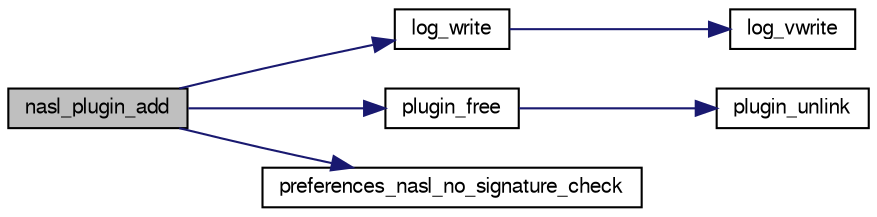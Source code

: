 digraph G
{
  bgcolor="transparent";
  edge [fontname="FreeSans",fontsize="10",labelfontname="FreeSans",labelfontsize="10"];
  node [fontname="FreeSans",fontsize="10",shape=record];
  rankdir=LR;
  Node1 [label="nasl_plugin_add",height=0.2,width=0.4,color="black", fillcolor="grey75", style="filled" fontcolor="black"];
  Node1 -> Node2 [color="midnightblue",fontsize="10",style="solid",fontname="FreeSans"];
  Node2 [label="log_write",height=0.2,width=0.4,color="black",URL="$log_8c.html#aebd780cf62bc3eed16f852bd30250a3a"];
  Node2 -> Node3 [color="midnightblue",fontsize="10",style="solid",fontname="FreeSans"];
  Node3 [label="log_vwrite",height=0.2,width=0.4,color="black",URL="$log_8c.html#a20d71c8bbe1b9014a523f38e2fabbc02"];
  Node1 -> Node4 [color="midnightblue",fontsize="10",style="solid",fontname="FreeSans"];
  Node4 [label="plugin_free",height=0.2,width=0.4,color="black",URL="$pluginload_8c.html#af032bdb3fe32403855be724cd8c46a9f"];
  Node4 -> Node5 [color="midnightblue",fontsize="10",style="solid",fontname="FreeSans"];
  Node5 [label="plugin_unlink",height=0.2,width=0.4,color="black",URL="$pluginload_8c.html#a63fa23c891d3398d154f3f76e80d9ed0"];
  Node1 -> Node6 [color="midnightblue",fontsize="10",style="solid",fontname="FreeSans"];
  Node6 [label="preferences_nasl_no_signature_check",height=0.2,width=0.4,color="black",URL="$preferences_8c.html#a449ebfa4a336009e1c4d9ca8a52c7df0"];
}
